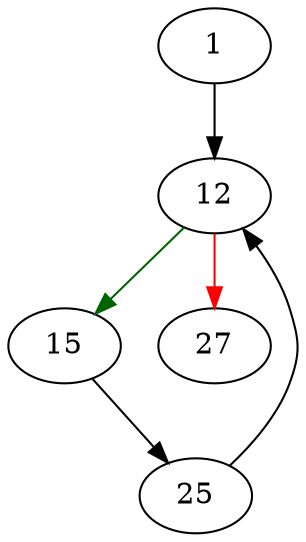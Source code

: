 strict digraph "closePendingFds" {
	// Node definitions.
	1 [entry=true];
	12;
	15;
	27;
	25;

	// Edge definitions.
	1 -> 12;
	12 -> 15 [
		color=darkgreen
		cond=true
	];
	12 -> 27 [
		color=red
		cond=false
	];
	15 -> 25;
	25 -> 12;
}
